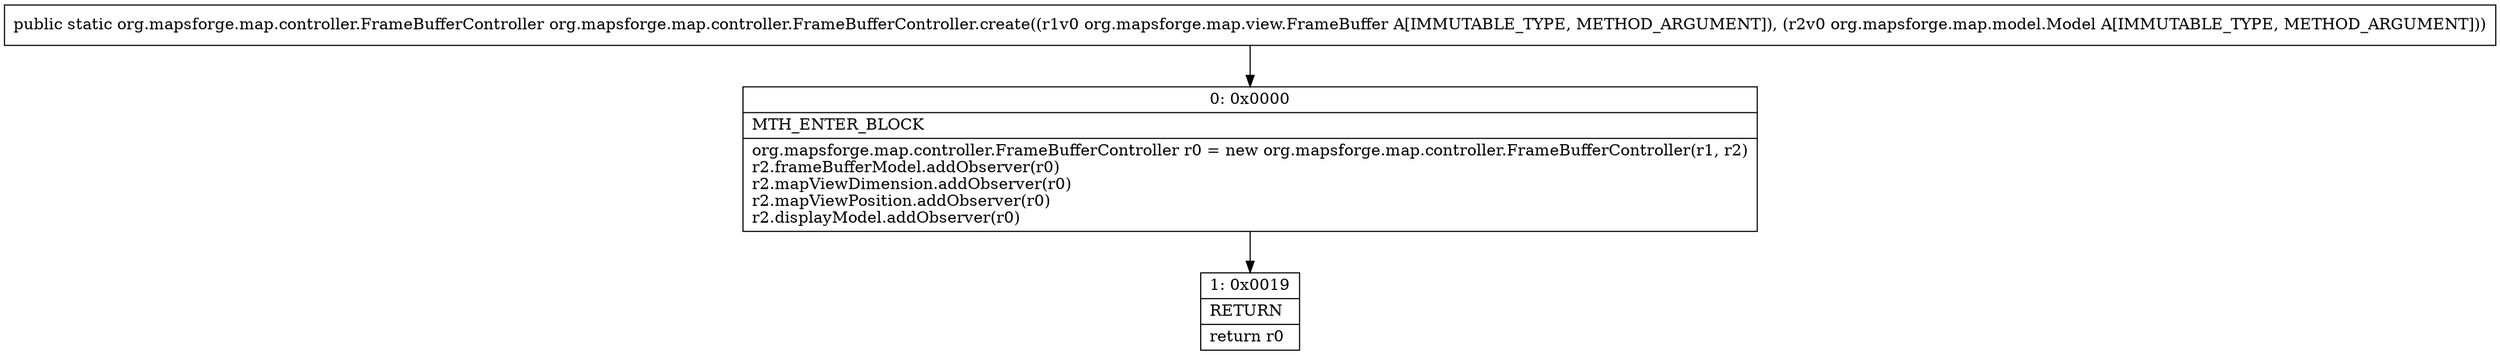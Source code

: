digraph "CFG fororg.mapsforge.map.controller.FrameBufferController.create(Lorg\/mapsforge\/map\/view\/FrameBuffer;Lorg\/mapsforge\/map\/model\/Model;)Lorg\/mapsforge\/map\/controller\/FrameBufferController;" {
Node_0 [shape=record,label="{0\:\ 0x0000|MTH_ENTER_BLOCK\l|org.mapsforge.map.controller.FrameBufferController r0 = new org.mapsforge.map.controller.FrameBufferController(r1, r2)\lr2.frameBufferModel.addObserver(r0)\lr2.mapViewDimension.addObserver(r0)\lr2.mapViewPosition.addObserver(r0)\lr2.displayModel.addObserver(r0)\l}"];
Node_1 [shape=record,label="{1\:\ 0x0019|RETURN\l|return r0\l}"];
MethodNode[shape=record,label="{public static org.mapsforge.map.controller.FrameBufferController org.mapsforge.map.controller.FrameBufferController.create((r1v0 org.mapsforge.map.view.FrameBuffer A[IMMUTABLE_TYPE, METHOD_ARGUMENT]), (r2v0 org.mapsforge.map.model.Model A[IMMUTABLE_TYPE, METHOD_ARGUMENT])) }"];
MethodNode -> Node_0;
Node_0 -> Node_1;
}

